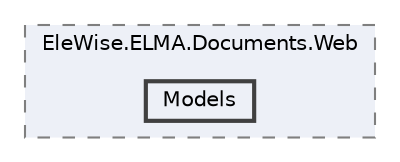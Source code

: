 digraph "Web/Modules/EleWise.ELMA.Documents.Web/Models"
{
 // LATEX_PDF_SIZE
  bgcolor="transparent";
  edge [fontname=Helvetica,fontsize=10,labelfontname=Helvetica,labelfontsize=10];
  node [fontname=Helvetica,fontsize=10,shape=box,height=0.2,width=0.4];
  compound=true
  subgraph clusterdir_7b30ed932694c4fcdc3e91e9f60fe418 {
    graph [ bgcolor="#edf0f7", pencolor="grey50", label="EleWise.ELMA.Documents.Web", fontname=Helvetica,fontsize=10 style="filled,dashed", URL="dir_7b30ed932694c4fcdc3e91e9f60fe418.html",tooltip=""]
  dir_023c37926037916ea22ba90a361d338f [label="Models", fillcolor="#edf0f7", color="grey25", style="filled,bold", URL="dir_023c37926037916ea22ba90a361d338f.html",tooltip=""];
  }
}
